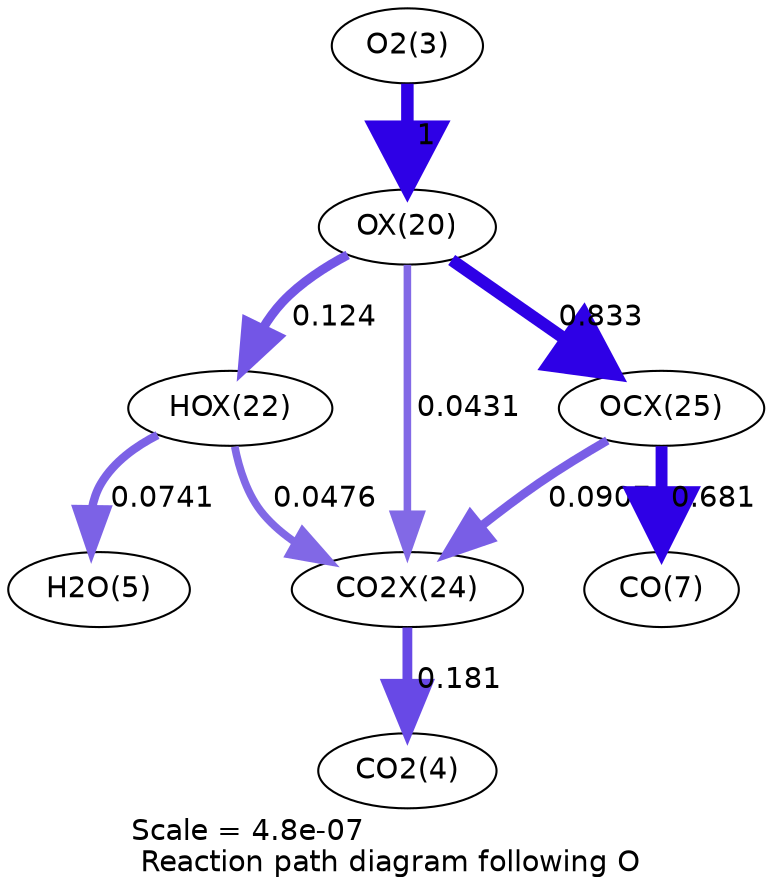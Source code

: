 digraph reaction_paths {
center=1;
s5 -> s23[fontname="Helvetica", penwidth=6, arrowsize=3, color="0.7, 1.5, 0.9"
, label=" 1"];
s23 -> s25[fontname="Helvetica", penwidth=4.42, arrowsize=2.21, color="0.7, 0.624, 0.9"
, label=" 0.124"];
s23 -> s28[fontname="Helvetica", penwidth=5.86, arrowsize=2.93, color="0.7, 1.33, 0.9"
, label=" 0.833"];
s23 -> s27[fontname="Helvetica", penwidth=3.63, arrowsize=1.81, color="0.7, 0.543, 0.9"
, label=" 0.0431"];
s25 -> s7[fontname="Helvetica", penwidth=4.04, arrowsize=2.02, color="0.7, 0.574, 0.9"
, label=" 0.0741"];
s25 -> s27[fontname="Helvetica", penwidth=3.7, arrowsize=1.85, color="0.7, 0.548, 0.9"
, label=" 0.0476"];
s28 -> s9[fontname="Helvetica", penwidth=5.71, arrowsize=2.86, color="0.7, 1.18, 0.9"
, label=" 0.681"];
s28 -> s27[fontname="Helvetica", penwidth=4.19, arrowsize=2.09, color="0.7, 0.591, 0.9"
, label=" 0.0907"];
s27 -> s6[fontname="Helvetica", penwidth=4.71, arrowsize=2.36, color="0.7, 0.681, 0.9"
, label=" 0.181"];
s5 [ fontname="Helvetica", label="O2(3)"];
s6 [ fontname="Helvetica", label="CO2(4)"];
s7 [ fontname="Helvetica", label="H2O(5)"];
s9 [ fontname="Helvetica", label="CO(7)"];
s23 [ fontname="Helvetica", label="OX(20)"];
s25 [ fontname="Helvetica", label="HOX(22)"];
s27 [ fontname="Helvetica", label="CO2X(24)"];
s28 [ fontname="Helvetica", label="OCX(25)"];
 label = "Scale = 4.8e-07\l Reaction path diagram following O";
 fontname = "Helvetica";
}
